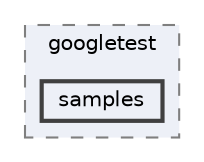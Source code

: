 digraph "/Users/yjack/GitHub/SimEvo/build/_deps/googletest-src/googletest/samples"
{
 // LATEX_PDF_SIZE
  bgcolor="transparent";
  edge [fontname=Helvetica,fontsize=10,labelfontname=Helvetica,labelfontsize=10];
  node [fontname=Helvetica,fontsize=10,shape=box,height=0.2,width=0.4];
  compound=true
  subgraph clusterdir_001a0f336d1d0a6c17b1be78e41a6b36 {
    graph [ bgcolor="#edf0f7", pencolor="grey50", label="googletest", fontname=Helvetica,fontsize=10 style="filled,dashed", URL="dir_001a0f336d1d0a6c17b1be78e41a6b36.html",tooltip=""]
  dir_2f3faa652fe60d38b25c53dacef2a534 [label="samples", fillcolor="#edf0f7", color="grey25", style="filled,bold", URL="dir_2f3faa652fe60d38b25c53dacef2a534.html",tooltip=""];
  }
}
